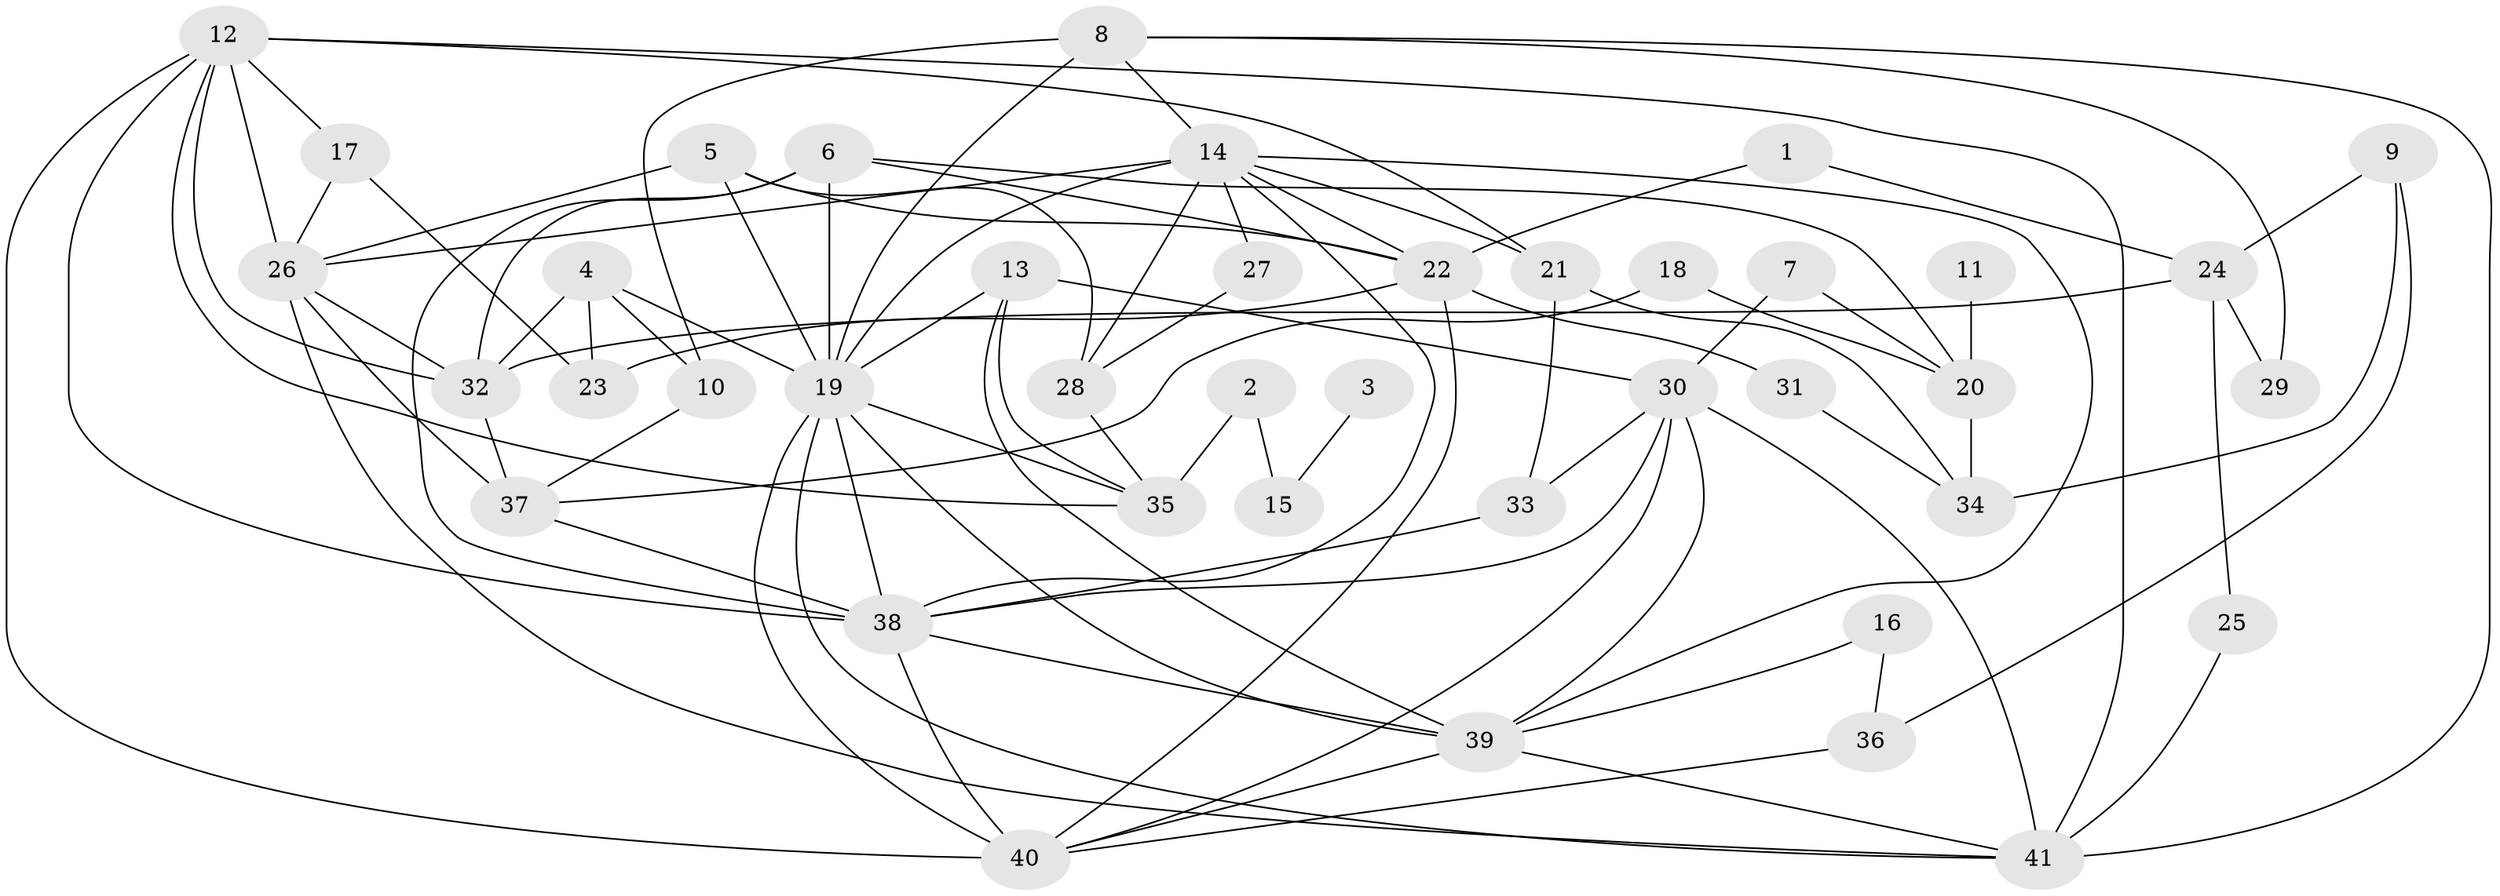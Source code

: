 // original degree distribution, {5: 0.09558823529411764, 7: 0.03676470588235294, 4: 0.18382352941176472, 2: 0.3088235294117647, 6: 0.022058823529411766, 1: 0.17647058823529413, 3: 0.17647058823529413}
// Generated by graph-tools (version 1.1) at 2025/36/03/04/25 23:36:07]
// undirected, 41 vertices, 90 edges
graph export_dot {
  node [color=gray90,style=filled];
  1;
  2;
  3;
  4;
  5;
  6;
  7;
  8;
  9;
  10;
  11;
  12;
  13;
  14;
  15;
  16;
  17;
  18;
  19;
  20;
  21;
  22;
  23;
  24;
  25;
  26;
  27;
  28;
  29;
  30;
  31;
  32;
  33;
  34;
  35;
  36;
  37;
  38;
  39;
  40;
  41;
  1 -- 22 [weight=1.0];
  1 -- 24 [weight=1.0];
  2 -- 15 [weight=1.0];
  2 -- 35 [weight=1.0];
  3 -- 15 [weight=1.0];
  4 -- 10 [weight=1.0];
  4 -- 19 [weight=2.0];
  4 -- 23 [weight=1.0];
  4 -- 32 [weight=1.0];
  5 -- 19 [weight=1.0];
  5 -- 22 [weight=1.0];
  5 -- 26 [weight=1.0];
  5 -- 28 [weight=1.0];
  6 -- 19 [weight=1.0];
  6 -- 20 [weight=1.0];
  6 -- 22 [weight=1.0];
  6 -- 32 [weight=1.0];
  6 -- 38 [weight=1.0];
  7 -- 20 [weight=1.0];
  7 -- 30 [weight=1.0];
  8 -- 10 [weight=1.0];
  8 -- 14 [weight=1.0];
  8 -- 19 [weight=2.0];
  8 -- 29 [weight=1.0];
  8 -- 41 [weight=1.0];
  9 -- 24 [weight=1.0];
  9 -- 34 [weight=1.0];
  9 -- 36 [weight=1.0];
  10 -- 37 [weight=1.0];
  11 -- 20 [weight=1.0];
  12 -- 17 [weight=1.0];
  12 -- 21 [weight=1.0];
  12 -- 26 [weight=1.0];
  12 -- 32 [weight=1.0];
  12 -- 35 [weight=1.0];
  12 -- 38 [weight=1.0];
  12 -- 40 [weight=1.0];
  12 -- 41 [weight=1.0];
  13 -- 19 [weight=1.0];
  13 -- 30 [weight=1.0];
  13 -- 35 [weight=1.0];
  13 -- 39 [weight=1.0];
  14 -- 19 [weight=1.0];
  14 -- 21 [weight=1.0];
  14 -- 22 [weight=1.0];
  14 -- 26 [weight=1.0];
  14 -- 27 [weight=1.0];
  14 -- 28 [weight=2.0];
  14 -- 38 [weight=1.0];
  14 -- 39 [weight=1.0];
  16 -- 36 [weight=1.0];
  16 -- 39 [weight=2.0];
  17 -- 23 [weight=1.0];
  17 -- 26 [weight=1.0];
  18 -- 20 [weight=1.0];
  18 -- 37 [weight=1.0];
  19 -- 35 [weight=1.0];
  19 -- 38 [weight=3.0];
  19 -- 39 [weight=2.0];
  19 -- 40 [weight=1.0];
  19 -- 41 [weight=1.0];
  20 -- 34 [weight=1.0];
  21 -- 33 [weight=1.0];
  21 -- 34 [weight=1.0];
  22 -- 23 [weight=2.0];
  22 -- 31 [weight=1.0];
  22 -- 40 [weight=1.0];
  24 -- 25 [weight=1.0];
  24 -- 29 [weight=1.0];
  24 -- 32 [weight=1.0];
  25 -- 41 [weight=1.0];
  26 -- 32 [weight=1.0];
  26 -- 37 [weight=1.0];
  26 -- 41 [weight=1.0];
  27 -- 28 [weight=2.0];
  28 -- 35 [weight=1.0];
  30 -- 33 [weight=1.0];
  30 -- 38 [weight=1.0];
  30 -- 39 [weight=1.0];
  30 -- 40 [weight=1.0];
  30 -- 41 [weight=1.0];
  31 -- 34 [weight=1.0];
  32 -- 37 [weight=1.0];
  33 -- 38 [weight=1.0];
  36 -- 40 [weight=2.0];
  37 -- 38 [weight=1.0];
  38 -- 39 [weight=1.0];
  38 -- 40 [weight=1.0];
  39 -- 40 [weight=1.0];
  39 -- 41 [weight=1.0];
}

